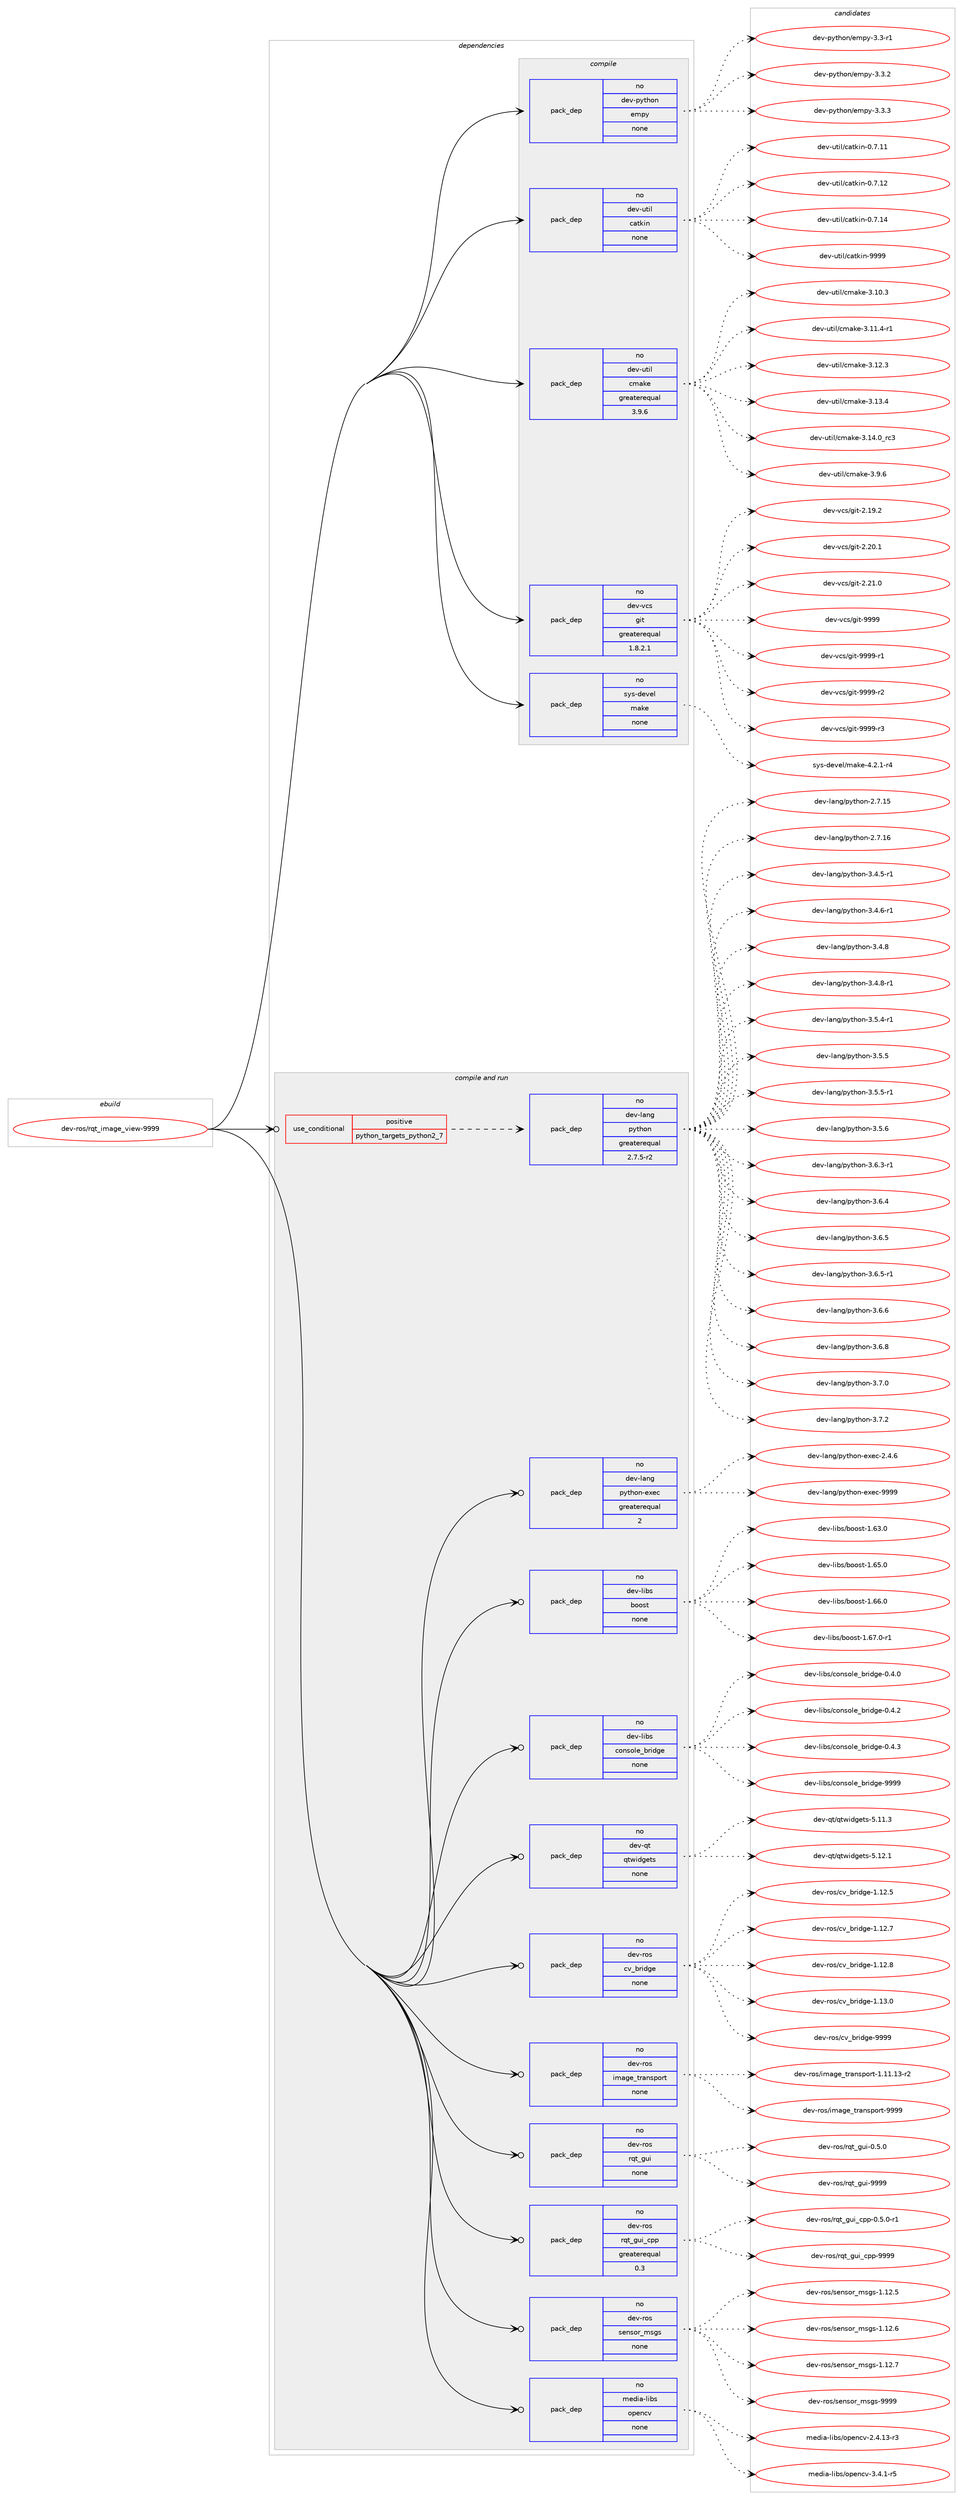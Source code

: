 digraph prolog {

# *************
# Graph options
# *************

newrank=true;
concentrate=true;
compound=true;
graph [rankdir=LR,fontname=Helvetica,fontsize=10,ranksep=1.5];#, ranksep=2.5, nodesep=0.2];
edge  [arrowhead=vee];
node  [fontname=Helvetica,fontsize=10];

# **********
# The ebuild
# **********

subgraph cluster_leftcol {
color=gray;
rank=same;
label=<<i>ebuild</i>>;
id [label="dev-ros/rqt_image_view-9999", color=red, width=4, href="../dev-ros/rqt_image_view-9999.svg"];
}

# ****************
# The dependencies
# ****************

subgraph cluster_midcol {
color=gray;
label=<<i>dependencies</i>>;
subgraph cluster_compile {
fillcolor="#eeeeee";
style=filled;
label=<<i>compile</i>>;
subgraph pack1055478 {
dependency1469369 [label=<<TABLE BORDER="0" CELLBORDER="1" CELLSPACING="0" CELLPADDING="4" WIDTH="220"><TR><TD ROWSPAN="6" CELLPADDING="30">pack_dep</TD></TR><TR><TD WIDTH="110">no</TD></TR><TR><TD>dev-python</TD></TR><TR><TD>empy</TD></TR><TR><TD>none</TD></TR><TR><TD></TD></TR></TABLE>>, shape=none, color=blue];
}
id:e -> dependency1469369:w [weight=20,style="solid",arrowhead="vee"];
subgraph pack1055479 {
dependency1469370 [label=<<TABLE BORDER="0" CELLBORDER="1" CELLSPACING="0" CELLPADDING="4" WIDTH="220"><TR><TD ROWSPAN="6" CELLPADDING="30">pack_dep</TD></TR><TR><TD WIDTH="110">no</TD></TR><TR><TD>dev-util</TD></TR><TR><TD>catkin</TD></TR><TR><TD>none</TD></TR><TR><TD></TD></TR></TABLE>>, shape=none, color=blue];
}
id:e -> dependency1469370:w [weight=20,style="solid",arrowhead="vee"];
subgraph pack1055480 {
dependency1469371 [label=<<TABLE BORDER="0" CELLBORDER="1" CELLSPACING="0" CELLPADDING="4" WIDTH="220"><TR><TD ROWSPAN="6" CELLPADDING="30">pack_dep</TD></TR><TR><TD WIDTH="110">no</TD></TR><TR><TD>dev-util</TD></TR><TR><TD>cmake</TD></TR><TR><TD>greaterequal</TD></TR><TR><TD>3.9.6</TD></TR></TABLE>>, shape=none, color=blue];
}
id:e -> dependency1469371:w [weight=20,style="solid",arrowhead="vee"];
subgraph pack1055481 {
dependency1469372 [label=<<TABLE BORDER="0" CELLBORDER="1" CELLSPACING="0" CELLPADDING="4" WIDTH="220"><TR><TD ROWSPAN="6" CELLPADDING="30">pack_dep</TD></TR><TR><TD WIDTH="110">no</TD></TR><TR><TD>dev-vcs</TD></TR><TR><TD>git</TD></TR><TR><TD>greaterequal</TD></TR><TR><TD>1.8.2.1</TD></TR></TABLE>>, shape=none, color=blue];
}
id:e -> dependency1469372:w [weight=20,style="solid",arrowhead="vee"];
subgraph pack1055482 {
dependency1469373 [label=<<TABLE BORDER="0" CELLBORDER="1" CELLSPACING="0" CELLPADDING="4" WIDTH="220"><TR><TD ROWSPAN="6" CELLPADDING="30">pack_dep</TD></TR><TR><TD WIDTH="110">no</TD></TR><TR><TD>sys-devel</TD></TR><TR><TD>make</TD></TR><TR><TD>none</TD></TR><TR><TD></TD></TR></TABLE>>, shape=none, color=blue];
}
id:e -> dependency1469373:w [weight=20,style="solid",arrowhead="vee"];
}
subgraph cluster_compileandrun {
fillcolor="#eeeeee";
style=filled;
label=<<i>compile and run</i>>;
subgraph cond390501 {
dependency1469374 [label=<<TABLE BORDER="0" CELLBORDER="1" CELLSPACING="0" CELLPADDING="4"><TR><TD ROWSPAN="3" CELLPADDING="10">use_conditional</TD></TR><TR><TD>positive</TD></TR><TR><TD>python_targets_python2_7</TD></TR></TABLE>>, shape=none, color=red];
subgraph pack1055483 {
dependency1469375 [label=<<TABLE BORDER="0" CELLBORDER="1" CELLSPACING="0" CELLPADDING="4" WIDTH="220"><TR><TD ROWSPAN="6" CELLPADDING="30">pack_dep</TD></TR><TR><TD WIDTH="110">no</TD></TR><TR><TD>dev-lang</TD></TR><TR><TD>python</TD></TR><TR><TD>greaterequal</TD></TR><TR><TD>2.7.5-r2</TD></TR></TABLE>>, shape=none, color=blue];
}
dependency1469374:e -> dependency1469375:w [weight=20,style="dashed",arrowhead="vee"];
}
id:e -> dependency1469374:w [weight=20,style="solid",arrowhead="odotvee"];
subgraph pack1055484 {
dependency1469376 [label=<<TABLE BORDER="0" CELLBORDER="1" CELLSPACING="0" CELLPADDING="4" WIDTH="220"><TR><TD ROWSPAN="6" CELLPADDING="30">pack_dep</TD></TR><TR><TD WIDTH="110">no</TD></TR><TR><TD>dev-lang</TD></TR><TR><TD>python-exec</TD></TR><TR><TD>greaterequal</TD></TR><TR><TD>2</TD></TR></TABLE>>, shape=none, color=blue];
}
id:e -> dependency1469376:w [weight=20,style="solid",arrowhead="odotvee"];
subgraph pack1055485 {
dependency1469377 [label=<<TABLE BORDER="0" CELLBORDER="1" CELLSPACING="0" CELLPADDING="4" WIDTH="220"><TR><TD ROWSPAN="6" CELLPADDING="30">pack_dep</TD></TR><TR><TD WIDTH="110">no</TD></TR><TR><TD>dev-libs</TD></TR><TR><TD>boost</TD></TR><TR><TD>none</TD></TR><TR><TD></TD></TR></TABLE>>, shape=none, color=blue];
}
id:e -> dependency1469377:w [weight=20,style="solid",arrowhead="odotvee"];
subgraph pack1055486 {
dependency1469378 [label=<<TABLE BORDER="0" CELLBORDER="1" CELLSPACING="0" CELLPADDING="4" WIDTH="220"><TR><TD ROWSPAN="6" CELLPADDING="30">pack_dep</TD></TR><TR><TD WIDTH="110">no</TD></TR><TR><TD>dev-libs</TD></TR><TR><TD>console_bridge</TD></TR><TR><TD>none</TD></TR><TR><TD></TD></TR></TABLE>>, shape=none, color=blue];
}
id:e -> dependency1469378:w [weight=20,style="solid",arrowhead="odotvee"];
subgraph pack1055487 {
dependency1469379 [label=<<TABLE BORDER="0" CELLBORDER="1" CELLSPACING="0" CELLPADDING="4" WIDTH="220"><TR><TD ROWSPAN="6" CELLPADDING="30">pack_dep</TD></TR><TR><TD WIDTH="110">no</TD></TR><TR><TD>dev-qt</TD></TR><TR><TD>qtwidgets</TD></TR><TR><TD>none</TD></TR><TR><TD></TD></TR></TABLE>>, shape=none, color=blue];
}
id:e -> dependency1469379:w [weight=20,style="solid",arrowhead="odotvee"];
subgraph pack1055488 {
dependency1469380 [label=<<TABLE BORDER="0" CELLBORDER="1" CELLSPACING="0" CELLPADDING="4" WIDTH="220"><TR><TD ROWSPAN="6" CELLPADDING="30">pack_dep</TD></TR><TR><TD WIDTH="110">no</TD></TR><TR><TD>dev-ros</TD></TR><TR><TD>cv_bridge</TD></TR><TR><TD>none</TD></TR><TR><TD></TD></TR></TABLE>>, shape=none, color=blue];
}
id:e -> dependency1469380:w [weight=20,style="solid",arrowhead="odotvee"];
subgraph pack1055489 {
dependency1469381 [label=<<TABLE BORDER="0" CELLBORDER="1" CELLSPACING="0" CELLPADDING="4" WIDTH="220"><TR><TD ROWSPAN="6" CELLPADDING="30">pack_dep</TD></TR><TR><TD WIDTH="110">no</TD></TR><TR><TD>dev-ros</TD></TR><TR><TD>image_transport</TD></TR><TR><TD>none</TD></TR><TR><TD></TD></TR></TABLE>>, shape=none, color=blue];
}
id:e -> dependency1469381:w [weight=20,style="solid",arrowhead="odotvee"];
subgraph pack1055490 {
dependency1469382 [label=<<TABLE BORDER="0" CELLBORDER="1" CELLSPACING="0" CELLPADDING="4" WIDTH="220"><TR><TD ROWSPAN="6" CELLPADDING="30">pack_dep</TD></TR><TR><TD WIDTH="110">no</TD></TR><TR><TD>dev-ros</TD></TR><TR><TD>rqt_gui</TD></TR><TR><TD>none</TD></TR><TR><TD></TD></TR></TABLE>>, shape=none, color=blue];
}
id:e -> dependency1469382:w [weight=20,style="solid",arrowhead="odotvee"];
subgraph pack1055491 {
dependency1469383 [label=<<TABLE BORDER="0" CELLBORDER="1" CELLSPACING="0" CELLPADDING="4" WIDTH="220"><TR><TD ROWSPAN="6" CELLPADDING="30">pack_dep</TD></TR><TR><TD WIDTH="110">no</TD></TR><TR><TD>dev-ros</TD></TR><TR><TD>rqt_gui_cpp</TD></TR><TR><TD>greaterequal</TD></TR><TR><TD>0.3</TD></TR></TABLE>>, shape=none, color=blue];
}
id:e -> dependency1469383:w [weight=20,style="solid",arrowhead="odotvee"];
subgraph pack1055492 {
dependency1469384 [label=<<TABLE BORDER="0" CELLBORDER="1" CELLSPACING="0" CELLPADDING="4" WIDTH="220"><TR><TD ROWSPAN="6" CELLPADDING="30">pack_dep</TD></TR><TR><TD WIDTH="110">no</TD></TR><TR><TD>dev-ros</TD></TR><TR><TD>sensor_msgs</TD></TR><TR><TD>none</TD></TR><TR><TD></TD></TR></TABLE>>, shape=none, color=blue];
}
id:e -> dependency1469384:w [weight=20,style="solid",arrowhead="odotvee"];
subgraph pack1055493 {
dependency1469385 [label=<<TABLE BORDER="0" CELLBORDER="1" CELLSPACING="0" CELLPADDING="4" WIDTH="220"><TR><TD ROWSPAN="6" CELLPADDING="30">pack_dep</TD></TR><TR><TD WIDTH="110">no</TD></TR><TR><TD>media-libs</TD></TR><TR><TD>opencv</TD></TR><TR><TD>none</TD></TR><TR><TD></TD></TR></TABLE>>, shape=none, color=blue];
}
id:e -> dependency1469385:w [weight=20,style="solid",arrowhead="odotvee"];
}
subgraph cluster_run {
fillcolor="#eeeeee";
style=filled;
label=<<i>run</i>>;
}
}

# **************
# The candidates
# **************

subgraph cluster_choices {
rank=same;
color=gray;
label=<<i>candidates</i>>;

subgraph choice1055478 {
color=black;
nodesep=1;
choice1001011184511212111610411111047101109112121455146514511449 [label="dev-python/empy-3.3-r1", color=red, width=4,href="../dev-python/empy-3.3-r1.svg"];
choice1001011184511212111610411111047101109112121455146514650 [label="dev-python/empy-3.3.2", color=red, width=4,href="../dev-python/empy-3.3.2.svg"];
choice1001011184511212111610411111047101109112121455146514651 [label="dev-python/empy-3.3.3", color=red, width=4,href="../dev-python/empy-3.3.3.svg"];
dependency1469369:e -> choice1001011184511212111610411111047101109112121455146514511449:w [style=dotted,weight="100"];
dependency1469369:e -> choice1001011184511212111610411111047101109112121455146514650:w [style=dotted,weight="100"];
dependency1469369:e -> choice1001011184511212111610411111047101109112121455146514651:w [style=dotted,weight="100"];
}
subgraph choice1055479 {
color=black;
nodesep=1;
choice1001011184511711610510847999711610710511045484655464949 [label="dev-util/catkin-0.7.11", color=red, width=4,href="../dev-util/catkin-0.7.11.svg"];
choice1001011184511711610510847999711610710511045484655464950 [label="dev-util/catkin-0.7.12", color=red, width=4,href="../dev-util/catkin-0.7.12.svg"];
choice1001011184511711610510847999711610710511045484655464952 [label="dev-util/catkin-0.7.14", color=red, width=4,href="../dev-util/catkin-0.7.14.svg"];
choice100101118451171161051084799971161071051104557575757 [label="dev-util/catkin-9999", color=red, width=4,href="../dev-util/catkin-9999.svg"];
dependency1469370:e -> choice1001011184511711610510847999711610710511045484655464949:w [style=dotted,weight="100"];
dependency1469370:e -> choice1001011184511711610510847999711610710511045484655464950:w [style=dotted,weight="100"];
dependency1469370:e -> choice1001011184511711610510847999711610710511045484655464952:w [style=dotted,weight="100"];
dependency1469370:e -> choice100101118451171161051084799971161071051104557575757:w [style=dotted,weight="100"];
}
subgraph choice1055480 {
color=black;
nodesep=1;
choice1001011184511711610510847991099710710145514649484651 [label="dev-util/cmake-3.10.3", color=red, width=4,href="../dev-util/cmake-3.10.3.svg"];
choice10010111845117116105108479910997107101455146494946524511449 [label="dev-util/cmake-3.11.4-r1", color=red, width=4,href="../dev-util/cmake-3.11.4-r1.svg"];
choice1001011184511711610510847991099710710145514649504651 [label="dev-util/cmake-3.12.3", color=red, width=4,href="../dev-util/cmake-3.12.3.svg"];
choice1001011184511711610510847991099710710145514649514652 [label="dev-util/cmake-3.13.4", color=red, width=4,href="../dev-util/cmake-3.13.4.svg"];
choice1001011184511711610510847991099710710145514649524648951149951 [label="dev-util/cmake-3.14.0_rc3", color=red, width=4,href="../dev-util/cmake-3.14.0_rc3.svg"];
choice10010111845117116105108479910997107101455146574654 [label="dev-util/cmake-3.9.6", color=red, width=4,href="../dev-util/cmake-3.9.6.svg"];
dependency1469371:e -> choice1001011184511711610510847991099710710145514649484651:w [style=dotted,weight="100"];
dependency1469371:e -> choice10010111845117116105108479910997107101455146494946524511449:w [style=dotted,weight="100"];
dependency1469371:e -> choice1001011184511711610510847991099710710145514649504651:w [style=dotted,weight="100"];
dependency1469371:e -> choice1001011184511711610510847991099710710145514649514652:w [style=dotted,weight="100"];
dependency1469371:e -> choice1001011184511711610510847991099710710145514649524648951149951:w [style=dotted,weight="100"];
dependency1469371:e -> choice10010111845117116105108479910997107101455146574654:w [style=dotted,weight="100"];
}
subgraph choice1055481 {
color=black;
nodesep=1;
choice10010111845118991154710310511645504649574650 [label="dev-vcs/git-2.19.2", color=red, width=4,href="../dev-vcs/git-2.19.2.svg"];
choice10010111845118991154710310511645504650484649 [label="dev-vcs/git-2.20.1", color=red, width=4,href="../dev-vcs/git-2.20.1.svg"];
choice10010111845118991154710310511645504650494648 [label="dev-vcs/git-2.21.0", color=red, width=4,href="../dev-vcs/git-2.21.0.svg"];
choice1001011184511899115471031051164557575757 [label="dev-vcs/git-9999", color=red, width=4,href="../dev-vcs/git-9999.svg"];
choice10010111845118991154710310511645575757574511449 [label="dev-vcs/git-9999-r1", color=red, width=4,href="../dev-vcs/git-9999-r1.svg"];
choice10010111845118991154710310511645575757574511450 [label="dev-vcs/git-9999-r2", color=red, width=4,href="../dev-vcs/git-9999-r2.svg"];
choice10010111845118991154710310511645575757574511451 [label="dev-vcs/git-9999-r3", color=red, width=4,href="../dev-vcs/git-9999-r3.svg"];
dependency1469372:e -> choice10010111845118991154710310511645504649574650:w [style=dotted,weight="100"];
dependency1469372:e -> choice10010111845118991154710310511645504650484649:w [style=dotted,weight="100"];
dependency1469372:e -> choice10010111845118991154710310511645504650494648:w [style=dotted,weight="100"];
dependency1469372:e -> choice1001011184511899115471031051164557575757:w [style=dotted,weight="100"];
dependency1469372:e -> choice10010111845118991154710310511645575757574511449:w [style=dotted,weight="100"];
dependency1469372:e -> choice10010111845118991154710310511645575757574511450:w [style=dotted,weight="100"];
dependency1469372:e -> choice10010111845118991154710310511645575757574511451:w [style=dotted,weight="100"];
}
subgraph choice1055482 {
color=black;
nodesep=1;
choice1151211154510010111810110847109971071014552465046494511452 [label="sys-devel/make-4.2.1-r4", color=red, width=4,href="../sys-devel/make-4.2.1-r4.svg"];
dependency1469373:e -> choice1151211154510010111810110847109971071014552465046494511452:w [style=dotted,weight="100"];
}
subgraph choice1055483 {
color=black;
nodesep=1;
choice10010111845108971101034711212111610411111045504655464953 [label="dev-lang/python-2.7.15", color=red, width=4,href="../dev-lang/python-2.7.15.svg"];
choice10010111845108971101034711212111610411111045504655464954 [label="dev-lang/python-2.7.16", color=red, width=4,href="../dev-lang/python-2.7.16.svg"];
choice1001011184510897110103471121211161041111104551465246534511449 [label="dev-lang/python-3.4.5-r1", color=red, width=4,href="../dev-lang/python-3.4.5-r1.svg"];
choice1001011184510897110103471121211161041111104551465246544511449 [label="dev-lang/python-3.4.6-r1", color=red, width=4,href="../dev-lang/python-3.4.6-r1.svg"];
choice100101118451089711010347112121116104111110455146524656 [label="dev-lang/python-3.4.8", color=red, width=4,href="../dev-lang/python-3.4.8.svg"];
choice1001011184510897110103471121211161041111104551465246564511449 [label="dev-lang/python-3.4.8-r1", color=red, width=4,href="../dev-lang/python-3.4.8-r1.svg"];
choice1001011184510897110103471121211161041111104551465346524511449 [label="dev-lang/python-3.5.4-r1", color=red, width=4,href="../dev-lang/python-3.5.4-r1.svg"];
choice100101118451089711010347112121116104111110455146534653 [label="dev-lang/python-3.5.5", color=red, width=4,href="../dev-lang/python-3.5.5.svg"];
choice1001011184510897110103471121211161041111104551465346534511449 [label="dev-lang/python-3.5.5-r1", color=red, width=4,href="../dev-lang/python-3.5.5-r1.svg"];
choice100101118451089711010347112121116104111110455146534654 [label="dev-lang/python-3.5.6", color=red, width=4,href="../dev-lang/python-3.5.6.svg"];
choice1001011184510897110103471121211161041111104551465446514511449 [label="dev-lang/python-3.6.3-r1", color=red, width=4,href="../dev-lang/python-3.6.3-r1.svg"];
choice100101118451089711010347112121116104111110455146544652 [label="dev-lang/python-3.6.4", color=red, width=4,href="../dev-lang/python-3.6.4.svg"];
choice100101118451089711010347112121116104111110455146544653 [label="dev-lang/python-3.6.5", color=red, width=4,href="../dev-lang/python-3.6.5.svg"];
choice1001011184510897110103471121211161041111104551465446534511449 [label="dev-lang/python-3.6.5-r1", color=red, width=4,href="../dev-lang/python-3.6.5-r1.svg"];
choice100101118451089711010347112121116104111110455146544654 [label="dev-lang/python-3.6.6", color=red, width=4,href="../dev-lang/python-3.6.6.svg"];
choice100101118451089711010347112121116104111110455146544656 [label="dev-lang/python-3.6.8", color=red, width=4,href="../dev-lang/python-3.6.8.svg"];
choice100101118451089711010347112121116104111110455146554648 [label="dev-lang/python-3.7.0", color=red, width=4,href="../dev-lang/python-3.7.0.svg"];
choice100101118451089711010347112121116104111110455146554650 [label="dev-lang/python-3.7.2", color=red, width=4,href="../dev-lang/python-3.7.2.svg"];
dependency1469375:e -> choice10010111845108971101034711212111610411111045504655464953:w [style=dotted,weight="100"];
dependency1469375:e -> choice10010111845108971101034711212111610411111045504655464954:w [style=dotted,weight="100"];
dependency1469375:e -> choice1001011184510897110103471121211161041111104551465246534511449:w [style=dotted,weight="100"];
dependency1469375:e -> choice1001011184510897110103471121211161041111104551465246544511449:w [style=dotted,weight="100"];
dependency1469375:e -> choice100101118451089711010347112121116104111110455146524656:w [style=dotted,weight="100"];
dependency1469375:e -> choice1001011184510897110103471121211161041111104551465246564511449:w [style=dotted,weight="100"];
dependency1469375:e -> choice1001011184510897110103471121211161041111104551465346524511449:w [style=dotted,weight="100"];
dependency1469375:e -> choice100101118451089711010347112121116104111110455146534653:w [style=dotted,weight="100"];
dependency1469375:e -> choice1001011184510897110103471121211161041111104551465346534511449:w [style=dotted,weight="100"];
dependency1469375:e -> choice100101118451089711010347112121116104111110455146534654:w [style=dotted,weight="100"];
dependency1469375:e -> choice1001011184510897110103471121211161041111104551465446514511449:w [style=dotted,weight="100"];
dependency1469375:e -> choice100101118451089711010347112121116104111110455146544652:w [style=dotted,weight="100"];
dependency1469375:e -> choice100101118451089711010347112121116104111110455146544653:w [style=dotted,weight="100"];
dependency1469375:e -> choice1001011184510897110103471121211161041111104551465446534511449:w [style=dotted,weight="100"];
dependency1469375:e -> choice100101118451089711010347112121116104111110455146544654:w [style=dotted,weight="100"];
dependency1469375:e -> choice100101118451089711010347112121116104111110455146544656:w [style=dotted,weight="100"];
dependency1469375:e -> choice100101118451089711010347112121116104111110455146554648:w [style=dotted,weight="100"];
dependency1469375:e -> choice100101118451089711010347112121116104111110455146554650:w [style=dotted,weight="100"];
}
subgraph choice1055484 {
color=black;
nodesep=1;
choice1001011184510897110103471121211161041111104510112010199455046524654 [label="dev-lang/python-exec-2.4.6", color=red, width=4,href="../dev-lang/python-exec-2.4.6.svg"];
choice10010111845108971101034711212111610411111045101120101994557575757 [label="dev-lang/python-exec-9999", color=red, width=4,href="../dev-lang/python-exec-9999.svg"];
dependency1469376:e -> choice1001011184510897110103471121211161041111104510112010199455046524654:w [style=dotted,weight="100"];
dependency1469376:e -> choice10010111845108971101034711212111610411111045101120101994557575757:w [style=dotted,weight="100"];
}
subgraph choice1055485 {
color=black;
nodesep=1;
choice1001011184510810598115479811111111511645494654514648 [label="dev-libs/boost-1.63.0", color=red, width=4,href="../dev-libs/boost-1.63.0.svg"];
choice1001011184510810598115479811111111511645494654534648 [label="dev-libs/boost-1.65.0", color=red, width=4,href="../dev-libs/boost-1.65.0.svg"];
choice1001011184510810598115479811111111511645494654544648 [label="dev-libs/boost-1.66.0", color=red, width=4,href="../dev-libs/boost-1.66.0.svg"];
choice10010111845108105981154798111111115116454946545546484511449 [label="dev-libs/boost-1.67.0-r1", color=red, width=4,href="../dev-libs/boost-1.67.0-r1.svg"];
dependency1469377:e -> choice1001011184510810598115479811111111511645494654514648:w [style=dotted,weight="100"];
dependency1469377:e -> choice1001011184510810598115479811111111511645494654534648:w [style=dotted,weight="100"];
dependency1469377:e -> choice1001011184510810598115479811111111511645494654544648:w [style=dotted,weight="100"];
dependency1469377:e -> choice10010111845108105981154798111111115116454946545546484511449:w [style=dotted,weight="100"];
}
subgraph choice1055486 {
color=black;
nodesep=1;
choice100101118451081059811547991111101151111081019598114105100103101454846524648 [label="dev-libs/console_bridge-0.4.0", color=red, width=4,href="../dev-libs/console_bridge-0.4.0.svg"];
choice100101118451081059811547991111101151111081019598114105100103101454846524650 [label="dev-libs/console_bridge-0.4.2", color=red, width=4,href="../dev-libs/console_bridge-0.4.2.svg"];
choice100101118451081059811547991111101151111081019598114105100103101454846524651 [label="dev-libs/console_bridge-0.4.3", color=red, width=4,href="../dev-libs/console_bridge-0.4.3.svg"];
choice1001011184510810598115479911111011511110810195981141051001031014557575757 [label="dev-libs/console_bridge-9999", color=red, width=4,href="../dev-libs/console_bridge-9999.svg"];
dependency1469378:e -> choice100101118451081059811547991111101151111081019598114105100103101454846524648:w [style=dotted,weight="100"];
dependency1469378:e -> choice100101118451081059811547991111101151111081019598114105100103101454846524650:w [style=dotted,weight="100"];
dependency1469378:e -> choice100101118451081059811547991111101151111081019598114105100103101454846524651:w [style=dotted,weight="100"];
dependency1469378:e -> choice1001011184510810598115479911111011511110810195981141051001031014557575757:w [style=dotted,weight="100"];
}
subgraph choice1055487 {
color=black;
nodesep=1;
choice100101118451131164711311611910510010310111611545534649494651 [label="dev-qt/qtwidgets-5.11.3", color=red, width=4,href="../dev-qt/qtwidgets-5.11.3.svg"];
choice100101118451131164711311611910510010310111611545534649504649 [label="dev-qt/qtwidgets-5.12.1", color=red, width=4,href="../dev-qt/qtwidgets-5.12.1.svg"];
dependency1469379:e -> choice100101118451131164711311611910510010310111611545534649494651:w [style=dotted,weight="100"];
dependency1469379:e -> choice100101118451131164711311611910510010310111611545534649504649:w [style=dotted,weight="100"];
}
subgraph choice1055488 {
color=black;
nodesep=1;
choice100101118451141111154799118959811410510010310145494649504653 [label="dev-ros/cv_bridge-1.12.5", color=red, width=4,href="../dev-ros/cv_bridge-1.12.5.svg"];
choice100101118451141111154799118959811410510010310145494649504655 [label="dev-ros/cv_bridge-1.12.7", color=red, width=4,href="../dev-ros/cv_bridge-1.12.7.svg"];
choice100101118451141111154799118959811410510010310145494649504656 [label="dev-ros/cv_bridge-1.12.8", color=red, width=4,href="../dev-ros/cv_bridge-1.12.8.svg"];
choice100101118451141111154799118959811410510010310145494649514648 [label="dev-ros/cv_bridge-1.13.0", color=red, width=4,href="../dev-ros/cv_bridge-1.13.0.svg"];
choice10010111845114111115479911895981141051001031014557575757 [label="dev-ros/cv_bridge-9999", color=red, width=4,href="../dev-ros/cv_bridge-9999.svg"];
dependency1469380:e -> choice100101118451141111154799118959811410510010310145494649504653:w [style=dotted,weight="100"];
dependency1469380:e -> choice100101118451141111154799118959811410510010310145494649504655:w [style=dotted,weight="100"];
dependency1469380:e -> choice100101118451141111154799118959811410510010310145494649504656:w [style=dotted,weight="100"];
dependency1469380:e -> choice100101118451141111154799118959811410510010310145494649514648:w [style=dotted,weight="100"];
dependency1469380:e -> choice10010111845114111115479911895981141051001031014557575757:w [style=dotted,weight="100"];
}
subgraph choice1055489 {
color=black;
nodesep=1;
choice100101118451141111154710510997103101951161149711011511211111411645494649494649514511450 [label="dev-ros/image_transport-1.11.13-r2", color=red, width=4,href="../dev-ros/image_transport-1.11.13-r2.svg"];
choice10010111845114111115471051099710310195116114971101151121111141164557575757 [label="dev-ros/image_transport-9999", color=red, width=4,href="../dev-ros/image_transport-9999.svg"];
dependency1469381:e -> choice100101118451141111154710510997103101951161149711011511211111411645494649494649514511450:w [style=dotted,weight="100"];
dependency1469381:e -> choice10010111845114111115471051099710310195116114971101151121111141164557575757:w [style=dotted,weight="100"];
}
subgraph choice1055490 {
color=black;
nodesep=1;
choice100101118451141111154711411311695103117105454846534648 [label="dev-ros/rqt_gui-0.5.0", color=red, width=4,href="../dev-ros/rqt_gui-0.5.0.svg"];
choice1001011184511411111547114113116951031171054557575757 [label="dev-ros/rqt_gui-9999", color=red, width=4,href="../dev-ros/rqt_gui-9999.svg"];
dependency1469382:e -> choice100101118451141111154711411311695103117105454846534648:w [style=dotted,weight="100"];
dependency1469382:e -> choice1001011184511411111547114113116951031171054557575757:w [style=dotted,weight="100"];
}
subgraph choice1055491 {
color=black;
nodesep=1;
choice10010111845114111115471141131169510311710595991121124548465346484511449 [label="dev-ros/rqt_gui_cpp-0.5.0-r1", color=red, width=4,href="../dev-ros/rqt_gui_cpp-0.5.0-r1.svg"];
choice10010111845114111115471141131169510311710595991121124557575757 [label="dev-ros/rqt_gui_cpp-9999", color=red, width=4,href="../dev-ros/rqt_gui_cpp-9999.svg"];
dependency1469383:e -> choice10010111845114111115471141131169510311710595991121124548465346484511449:w [style=dotted,weight="100"];
dependency1469383:e -> choice10010111845114111115471141131169510311710595991121124557575757:w [style=dotted,weight="100"];
}
subgraph choice1055492 {
color=black;
nodesep=1;
choice10010111845114111115471151011101151111149510911510311545494649504653 [label="dev-ros/sensor_msgs-1.12.5", color=red, width=4,href="../dev-ros/sensor_msgs-1.12.5.svg"];
choice10010111845114111115471151011101151111149510911510311545494649504654 [label="dev-ros/sensor_msgs-1.12.6", color=red, width=4,href="../dev-ros/sensor_msgs-1.12.6.svg"];
choice10010111845114111115471151011101151111149510911510311545494649504655 [label="dev-ros/sensor_msgs-1.12.7", color=red, width=4,href="../dev-ros/sensor_msgs-1.12.7.svg"];
choice1001011184511411111547115101110115111114951091151031154557575757 [label="dev-ros/sensor_msgs-9999", color=red, width=4,href="../dev-ros/sensor_msgs-9999.svg"];
dependency1469384:e -> choice10010111845114111115471151011101151111149510911510311545494649504653:w [style=dotted,weight="100"];
dependency1469384:e -> choice10010111845114111115471151011101151111149510911510311545494649504654:w [style=dotted,weight="100"];
dependency1469384:e -> choice10010111845114111115471151011101151111149510911510311545494649504655:w [style=dotted,weight="100"];
dependency1469384:e -> choice1001011184511411111547115101110115111114951091151031154557575757:w [style=dotted,weight="100"];
}
subgraph choice1055493 {
color=black;
nodesep=1;
choice1091011001059745108105981154711111210111099118455046524649514511451 [label="media-libs/opencv-2.4.13-r3", color=red, width=4,href="../media-libs/opencv-2.4.13-r3.svg"];
choice10910110010597451081059811547111112101110991184551465246494511453 [label="media-libs/opencv-3.4.1-r5", color=red, width=4,href="../media-libs/opencv-3.4.1-r5.svg"];
dependency1469385:e -> choice1091011001059745108105981154711111210111099118455046524649514511451:w [style=dotted,weight="100"];
dependency1469385:e -> choice10910110010597451081059811547111112101110991184551465246494511453:w [style=dotted,weight="100"];
}
}

}
